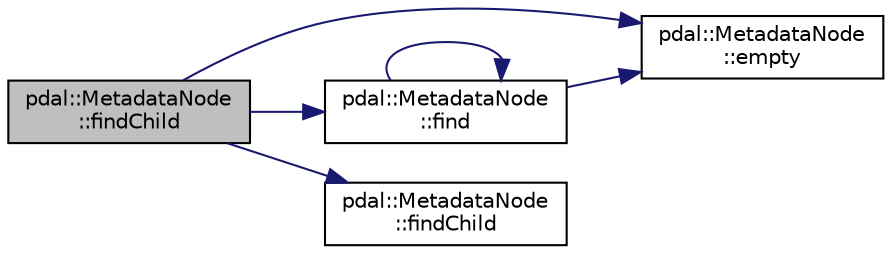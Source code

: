 digraph "pdal::MetadataNode::findChild"
{
  edge [fontname="Helvetica",fontsize="10",labelfontname="Helvetica",labelfontsize="10"];
  node [fontname="Helvetica",fontsize="10",shape=record];
  rankdir="LR";
  Node1 [label="pdal::MetadataNode\l::findChild",height=0.2,width=0.4,color="black", fillcolor="grey75", style="filled", fontcolor="black"];
  Node1 -> Node2 [color="midnightblue",fontsize="10",style="solid",fontname="Helvetica"];
  Node2 [label="pdal::MetadataNode\l::empty",height=0.2,width=0.4,color="black", fillcolor="white", style="filled",URL="$classpdal_1_1MetadataNode.html#a097ca6118bd2432005d1815dc23c6c1f"];
  Node1 -> Node3 [color="midnightblue",fontsize="10",style="solid",fontname="Helvetica"];
  Node3 [label="pdal::MetadataNode\l::find",height=0.2,width=0.4,color="black", fillcolor="white", style="filled",URL="$classpdal_1_1MetadataNode.html#aac068a07b3c9efef69d82b8b2a036ab6"];
  Node3 -> Node2 [color="midnightblue",fontsize="10",style="solid",fontname="Helvetica"];
  Node3 -> Node3 [color="midnightblue",fontsize="10",style="solid",fontname="Helvetica"];
  Node1 -> Node4 [color="midnightblue",fontsize="10",style="solid",fontname="Helvetica"];
  Node4 [label="pdal::MetadataNode\l::findChild",height=0.2,width=0.4,color="black", fillcolor="white", style="filled",URL="$classpdal_1_1MetadataNode.html#a0c52985f2bedf620aea438ab1bce0af6"];
}
